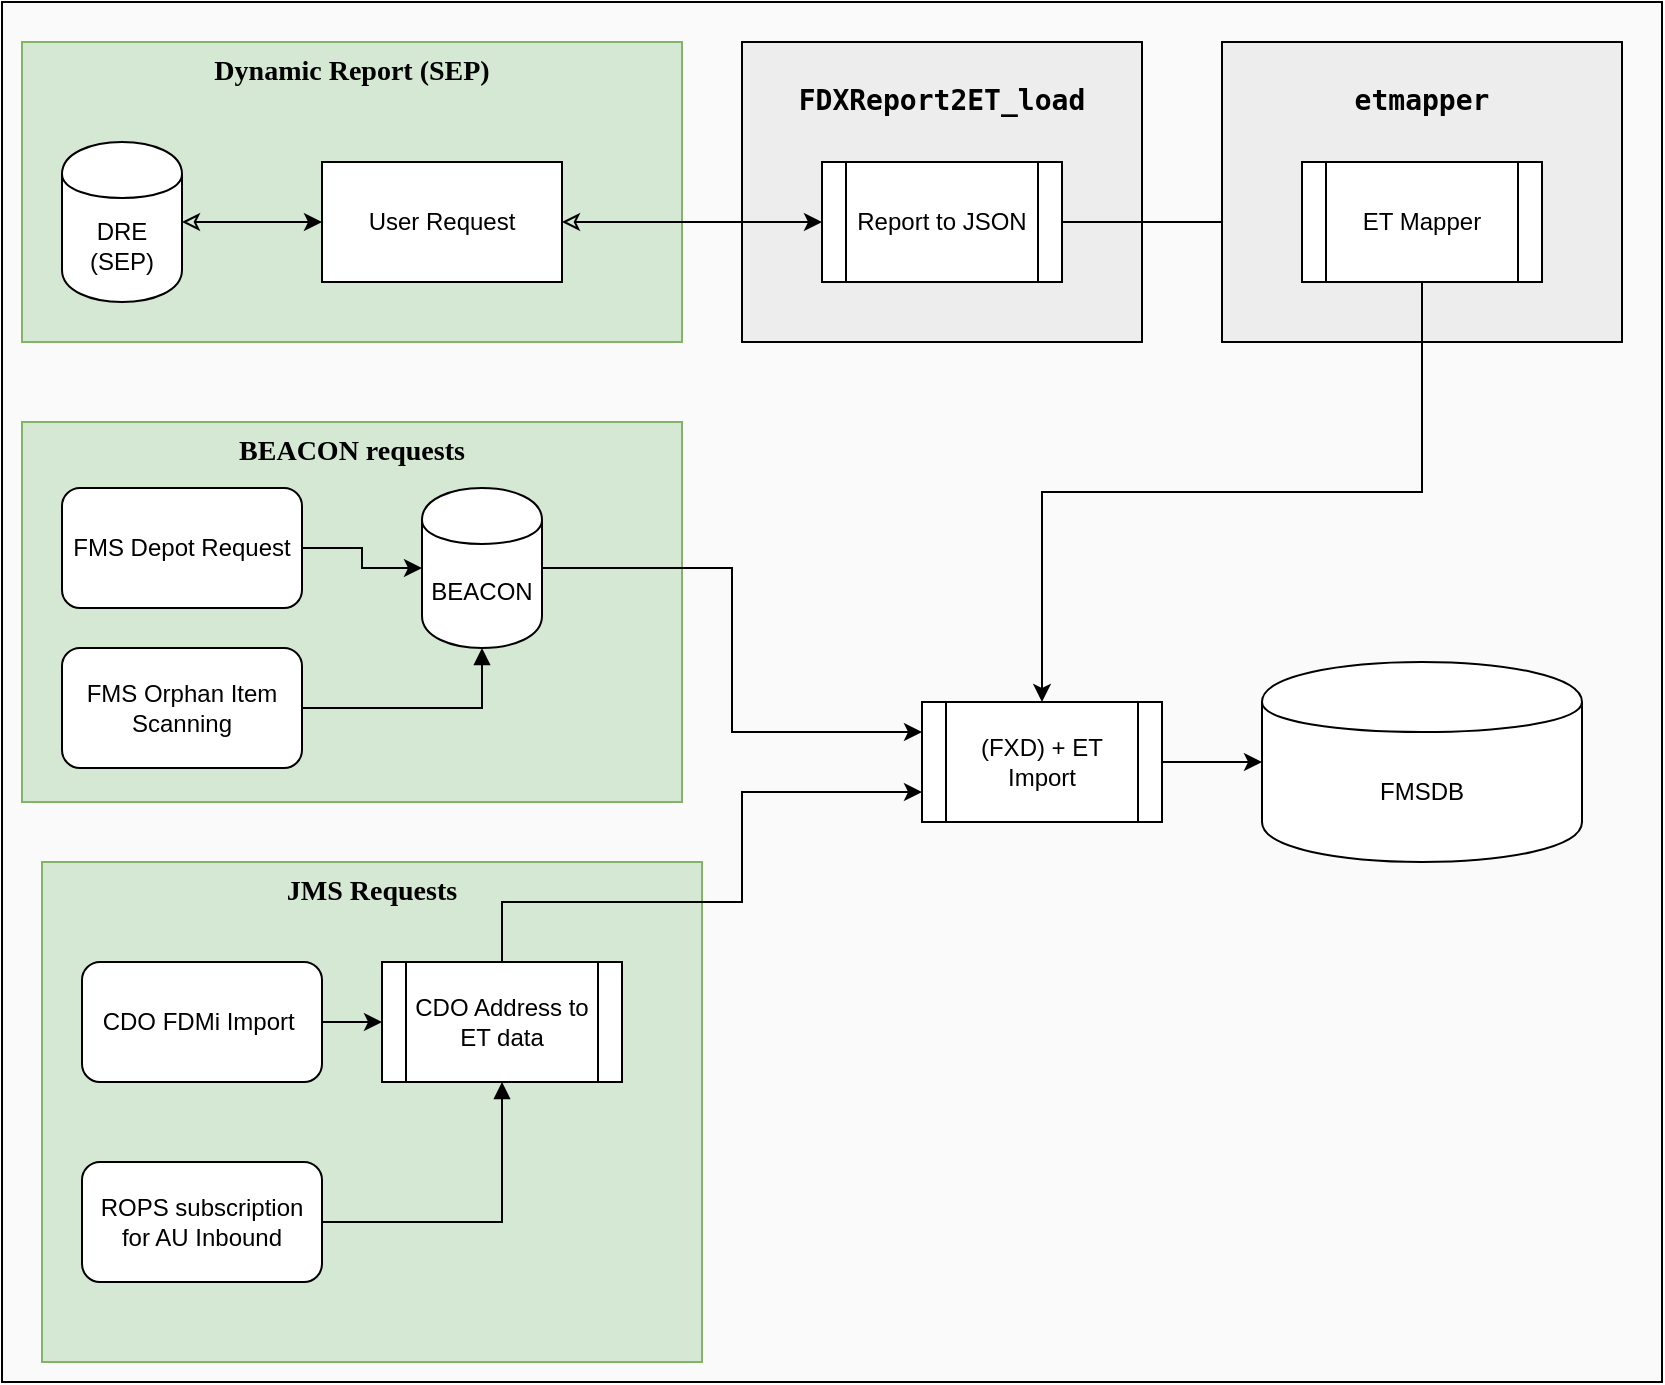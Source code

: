 <mxfile version="13.5.7" type="github">
  <diagram id="kgpKYQtTHZ0yAKxKKP6v" name="Page-1">
    <mxGraphModel dx="782" dy="459" grid="1" gridSize="10" guides="1" tooltips="1" connect="1" arrows="1" fold="1" page="1" pageScale="1" pageWidth="850" pageHeight="1100" math="0" shadow="0">
      <root>
        <mxCell id="0" />
        <mxCell id="1" parent="0" />
        <mxCell id="6lH783awc_7VwE8D7VBf-51" value="" style="rounded=0;whiteSpace=wrap;html=1;fontFamily=Lucida Console;fontSize=14;fillColor=#FAFAFA;" parent="1" vertex="1">
          <mxGeometry x="10" y="10" width="830" height="690" as="geometry" />
        </mxCell>
        <mxCell id="6lH783awc_7VwE8D7VBf-45" value="JMS Requests" style="rounded=0;whiteSpace=wrap;html=1;fillColor=#d5e8d4;fontFamily=Lucida Console;fontSize=14;fontStyle=1;verticalAlign=top;strokeColor=#82b366;" parent="1" vertex="1">
          <mxGeometry x="30" y="440" width="330" height="250" as="geometry" />
        </mxCell>
        <mxCell id="6lH783awc_7VwE8D7VBf-40" value="BEACON requests" style="rounded=0;whiteSpace=wrap;html=1;fillColor=#d5e8d4;fontFamily=Lucida Console;fontSize=14;fontStyle=1;verticalAlign=top;strokeColor=#82b366;" parent="1" vertex="1">
          <mxGeometry x="20" y="220" width="330" height="190" as="geometry" />
        </mxCell>
        <mxCell id="6lH783awc_7VwE8D7VBf-39" value="Dynamic Report (SEP)" style="rounded=0;whiteSpace=wrap;html=1;fillColor=#d5e8d4;fontSize=14;fontFamily=Lucida Console;verticalAlign=top;fontStyle=1;strokeColor=#82b366;" parent="1" vertex="1">
          <mxGeometry x="20" y="30" width="330" height="150" as="geometry" />
        </mxCell>
        <mxCell id="6lH783awc_7VwE8D7VBf-38" value="&lt;pre style=&quot;font-size: 14px;&quot;&gt;FDXReport2ET_load&lt;/pre&gt;" style="rounded=0;whiteSpace=wrap;html=1;verticalAlign=top;fontStyle=1;fontSize=14;fillColor=#EDEDED;" parent="1" vertex="1">
          <mxGeometry x="380" y="30" width="200" height="150" as="geometry" />
        </mxCell>
        <mxCell id="6lH783awc_7VwE8D7VBf-19" style="edgeStyle=orthogonalEdgeStyle;rounded=0;orthogonalLoop=1;jettySize=auto;html=1;entryX=0;entryY=0.5;entryDx=0;entryDy=0;startArrow=classic;startFill=0;" parent="1" source="6lH783awc_7VwE8D7VBf-1" target="6lH783awc_7VwE8D7VBf-6" edge="1">
          <mxGeometry relative="1" as="geometry" />
        </mxCell>
        <mxCell id="6lH783awc_7VwE8D7VBf-1" value="User Request" style="rounded=0;whiteSpace=wrap;html=1;" parent="1" vertex="1">
          <mxGeometry x="170" y="90" width="120" height="60" as="geometry" />
        </mxCell>
        <mxCell id="6lH783awc_7VwE8D7VBf-9" style="edgeStyle=orthogonalEdgeStyle;rounded=0;orthogonalLoop=1;jettySize=auto;html=1;entryX=0;entryY=0.5;entryDx=0;entryDy=0;" parent="1" source="6lH783awc_7VwE8D7VBf-2" target="6lH783awc_7VwE8D7VBf-8" edge="1">
          <mxGeometry relative="1" as="geometry" />
        </mxCell>
        <mxCell id="6lH783awc_7VwE8D7VBf-2" value="FMS Depot Request" style="rounded=1;whiteSpace=wrap;html=1;" parent="1" vertex="1">
          <mxGeometry x="40" y="253" width="120" height="60" as="geometry" />
        </mxCell>
        <mxCell id="6lH783awc_7VwE8D7VBf-46" style="edgeStyle=orthogonalEdgeStyle;rounded=0;orthogonalLoop=1;jettySize=auto;html=1;exitX=1;exitY=0.5;exitDx=0;exitDy=0;startArrow=none;startFill=0;fontFamily=Lucida Console;fontSize=14;" parent="1" source="6lH783awc_7VwE8D7VBf-3" target="6lH783awc_7VwE8D7VBf-12" edge="1">
          <mxGeometry relative="1" as="geometry" />
        </mxCell>
        <mxCell id="6lH783awc_7VwE8D7VBf-3" value="CDO FDMi Import&amp;nbsp;" style="rounded=1;whiteSpace=wrap;html=1;" parent="1" vertex="1">
          <mxGeometry x="50" y="490" width="120" height="60" as="geometry" />
        </mxCell>
        <mxCell id="6lH783awc_7VwE8D7VBf-47" style="edgeStyle=orthogonalEdgeStyle;rounded=0;orthogonalLoop=1;jettySize=auto;html=1;exitX=1;exitY=0.5;exitDx=0;exitDy=0;entryX=0;entryY=0.5;entryDx=0;entryDy=0;startArrow=none;startFill=0;fontFamily=Lucida Console;fontSize=14;" parent="1" source="6lH783awc_7VwE8D7VBf-6" target="6lH783awc_7VwE8D7VBf-4" edge="1">
          <mxGeometry relative="1" as="geometry" />
        </mxCell>
        <mxCell id="6lH783awc_7VwE8D7VBf-6" value="Report to JSON" style="shape=process;whiteSpace=wrap;html=1;backgroundOutline=1;" parent="1" vertex="1">
          <mxGeometry x="420" y="90" width="120" height="60" as="geometry" />
        </mxCell>
        <mxCell id="6lH783awc_7VwE8D7VBf-20" style="edgeStyle=orthogonalEdgeStyle;rounded=0;orthogonalLoop=1;jettySize=auto;html=1;entryX=0;entryY=0.5;entryDx=0;entryDy=0;startArrow=classic;startFill=0;" parent="1" source="6lH783awc_7VwE8D7VBf-7" target="6lH783awc_7VwE8D7VBf-1" edge="1">
          <mxGeometry relative="1" as="geometry" />
        </mxCell>
        <mxCell id="6lH783awc_7VwE8D7VBf-7" value="DRE (SEP)" style="shape=cylinder;whiteSpace=wrap;html=1;boundedLbl=1;backgroundOutline=1;" parent="1" vertex="1">
          <mxGeometry x="40" y="80" width="60" height="80" as="geometry" />
        </mxCell>
        <mxCell id="6lH783awc_7VwE8D7VBf-11" style="edgeStyle=orthogonalEdgeStyle;rounded=0;orthogonalLoop=1;jettySize=auto;html=1;entryX=0;entryY=0.5;entryDx=0;entryDy=0;" parent="1" source="6lH783awc_7VwE8D7VBf-13" target="6lH783awc_7VwE8D7VBf-10" edge="1">
          <mxGeometry relative="1" as="geometry" />
        </mxCell>
        <mxCell id="6lH783awc_7VwE8D7VBf-52" style="edgeStyle=orthogonalEdgeStyle;rounded=0;orthogonalLoop=1;jettySize=auto;html=1;exitX=1;exitY=0.5;exitDx=0;exitDy=0;entryX=0;entryY=0.25;entryDx=0;entryDy=0;startArrow=none;startFill=0;fontFamily=Lucida Console;fontSize=14;" parent="1" source="6lH783awc_7VwE8D7VBf-8" target="6lH783awc_7VwE8D7VBf-13" edge="1">
          <mxGeometry relative="1" as="geometry" />
        </mxCell>
        <mxCell id="6lH783awc_7VwE8D7VBf-8" value="BEACON" style="shape=cylinder;whiteSpace=wrap;html=1;boundedLbl=1;backgroundOutline=1;" parent="1" vertex="1">
          <mxGeometry x="220" y="253" width="60" height="80" as="geometry" />
        </mxCell>
        <mxCell id="6lH783awc_7VwE8D7VBf-10" value="FMSDB" style="shape=cylinder;whiteSpace=wrap;html=1;boundedLbl=1;backgroundOutline=1;" parent="1" vertex="1">
          <mxGeometry x="640" y="340" width="160" height="100" as="geometry" />
        </mxCell>
        <mxCell id="6lH783awc_7VwE8D7VBf-15" style="edgeStyle=orthogonalEdgeStyle;rounded=0;orthogonalLoop=1;jettySize=auto;html=1;entryX=0;entryY=0.75;entryDx=0;entryDy=0;" parent="1" source="6lH783awc_7VwE8D7VBf-12" target="6lH783awc_7VwE8D7VBf-13" edge="1">
          <mxGeometry relative="1" as="geometry">
            <Array as="points">
              <mxPoint x="380" y="460" />
              <mxPoint x="380" y="405" />
            </Array>
          </mxGeometry>
        </mxCell>
        <mxCell id="6lH783awc_7VwE8D7VBf-12" value="CDO Address to ET data" style="shape=process;whiteSpace=wrap;html=1;backgroundOutline=1;" parent="1" vertex="1">
          <mxGeometry x="200" y="490" width="120" height="60" as="geometry" />
        </mxCell>
        <mxCell id="6lH783awc_7VwE8D7VBf-13" value="(FXD) + ET Import" style="shape=process;whiteSpace=wrap;html=1;backgroundOutline=1;" parent="1" vertex="1">
          <mxGeometry x="470" y="360" width="120" height="60" as="geometry" />
        </mxCell>
        <mxCell id="6lH783awc_7VwE8D7VBf-41" value="&lt;pre style=&quot;font-size: 14px&quot;&gt;etmapper&lt;/pre&gt;" style="rounded=0;whiteSpace=wrap;html=1;verticalAlign=top;fontStyle=1;fontSize=14;fillColor=#EDEDED;" parent="1" vertex="1">
          <mxGeometry x="620" y="30" width="200" height="150" as="geometry" />
        </mxCell>
        <mxCell id="6lH783awc_7VwE8D7VBf-4" value="ET Mapper" style="shape=process;whiteSpace=wrap;html=1;backgroundOutline=1;" parent="1" vertex="1">
          <mxGeometry x="660" y="90" width="120" height="60" as="geometry" />
        </mxCell>
        <mxCell id="6lH783awc_7VwE8D7VBf-44" style="edgeStyle=orthogonalEdgeStyle;rounded=0;orthogonalLoop=1;jettySize=auto;html=1;entryX=0.5;entryY=0;entryDx=0;entryDy=0;startArrow=none;startFill=0;fontFamily=Lucida Console;fontSize=14;exitX=0.5;exitY=1;exitDx=0;exitDy=0;" parent="1" source="6lH783awc_7VwE8D7VBf-4" target="6lH783awc_7VwE8D7VBf-13" edge="1">
          <mxGeometry relative="1" as="geometry" />
        </mxCell>
        <mxCell id="x8FxuyUTO7Lc77eJ0uPP-22" style="edgeStyle=orthogonalEdgeStyle;rounded=0;orthogonalLoop=1;jettySize=auto;html=1;entryX=0.5;entryY=1;entryDx=0;entryDy=0;startArrow=none;startFill=0;endArrow=block;endFill=1;" edge="1" parent="1" source="x8FxuyUTO7Lc77eJ0uPP-2" target="6lH783awc_7VwE8D7VBf-12">
          <mxGeometry relative="1" as="geometry" />
        </mxCell>
        <mxCell id="x8FxuyUTO7Lc77eJ0uPP-2" value="ROPS subscription for AU Inbound" style="rounded=1;whiteSpace=wrap;html=1;" vertex="1" parent="1">
          <mxGeometry x="50" y="590" width="120" height="60" as="geometry" />
        </mxCell>
        <mxCell id="x8FxuyUTO7Lc77eJ0uPP-21" style="edgeStyle=orthogonalEdgeStyle;rounded=0;orthogonalLoop=1;jettySize=auto;html=1;entryX=0.5;entryY=1;entryDx=0;entryDy=0;startArrow=none;startFill=0;endArrow=block;endFill=1;" edge="1" parent="1" source="x8FxuyUTO7Lc77eJ0uPP-20" target="6lH783awc_7VwE8D7VBf-8">
          <mxGeometry relative="1" as="geometry" />
        </mxCell>
        <mxCell id="x8FxuyUTO7Lc77eJ0uPP-20" value="FMS Orphan Item Scanning" style="rounded=1;whiteSpace=wrap;html=1;" vertex="1" parent="1">
          <mxGeometry x="40" y="333" width="120" height="60" as="geometry" />
        </mxCell>
      </root>
    </mxGraphModel>
  </diagram>
</mxfile>
